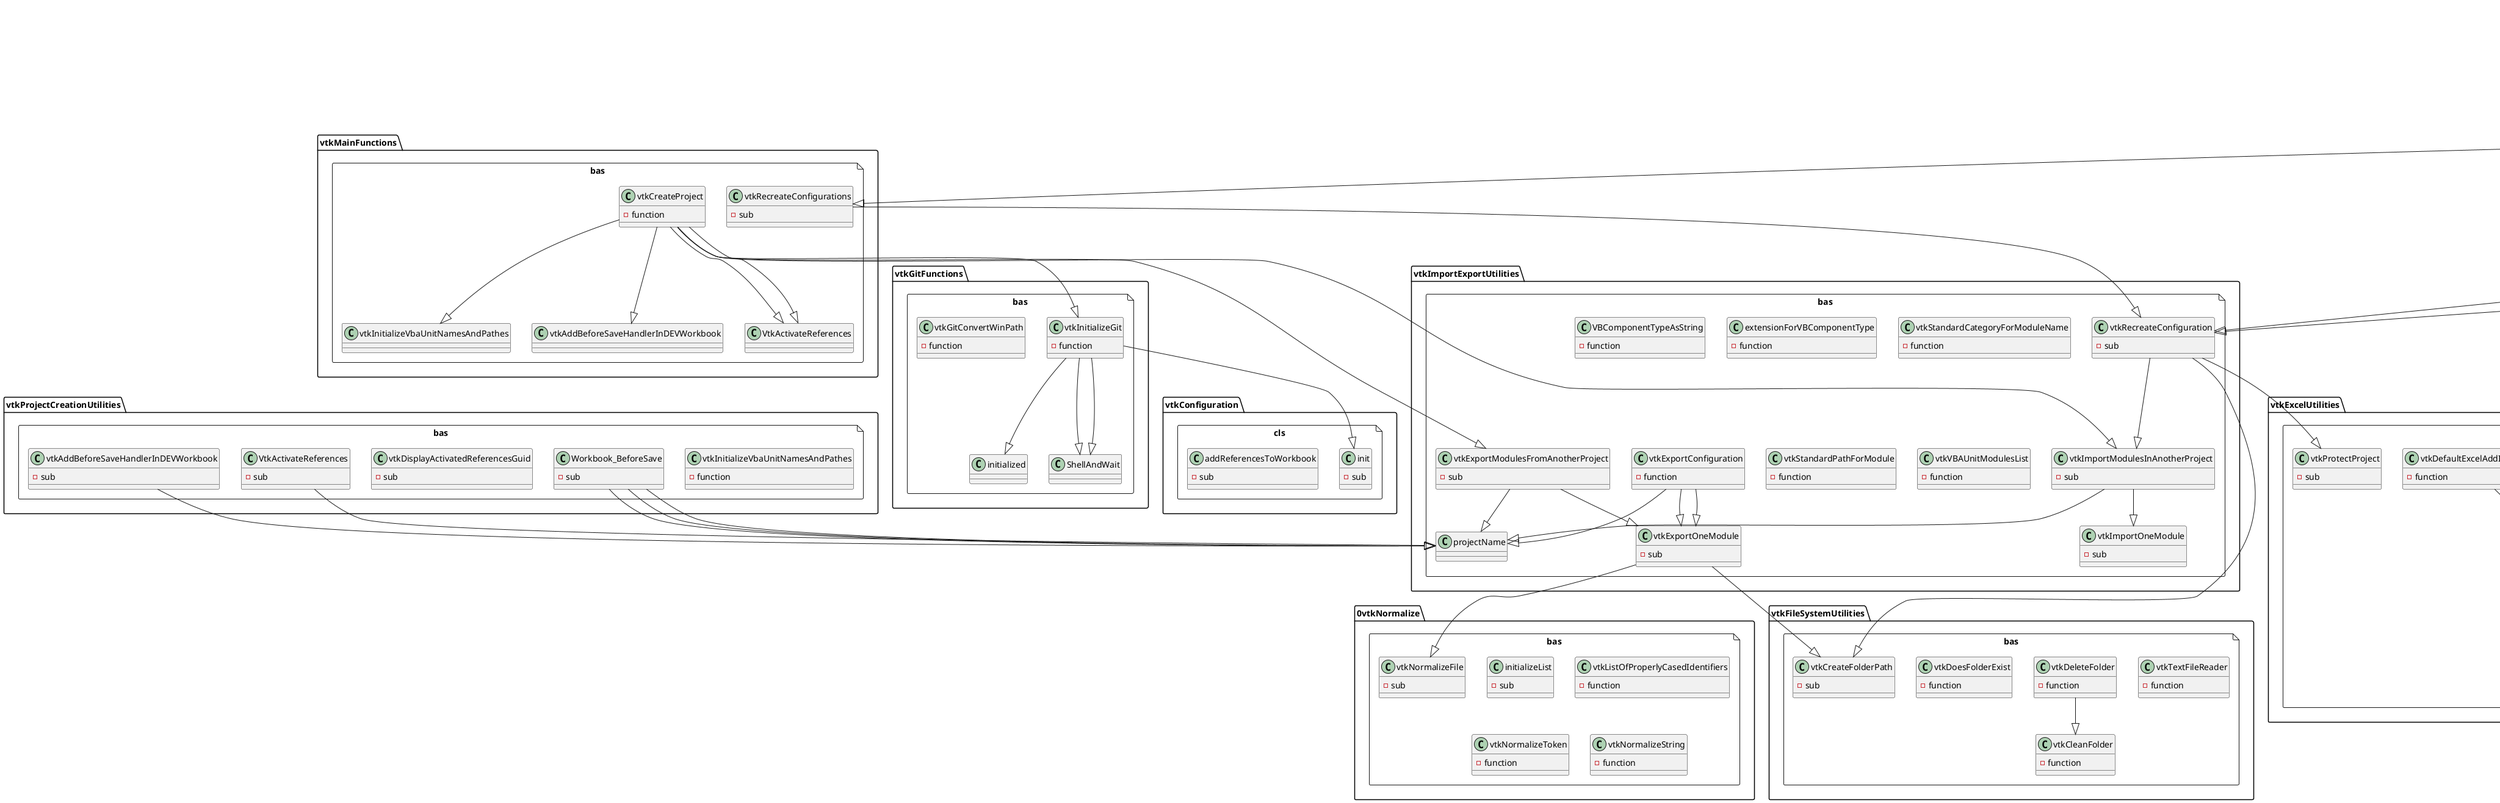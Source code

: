 @startuml
file 0vtkNormalize.bas{
class initializeList {
- sub
}
class vtkListOfProperlyCasedIdentifiers {
- function
}
class vtkNormalizeToken {
- function
}
class vtkNormalizeString {
- function
}
class vtkNormalizeFile {
- sub
}
}
file vtkConfiguration.cls{
class init {
- sub
}
class addReferencesToWorkbook {
- sub
}
}
file vtkConstants.bas{
}
file vtkCreateProjectForm.frm{
class BrowseButton_Click {
- sub
}
class CreateButton_Click {
- sub
}
class CancelButton_Click {
- sub
}
class ProjectPathTextBox_Change {
- sub
}
class ProjectNameTextBox_Change {
- sub
}
class UserForm_Initialize {
- sub
}
class enableCreateButton {
- sub
}
}
file vtkCreateProjectForm.frx{
}
file vtkEventHandler.cls{
class cbe_Click {
- sub
}
}
file vtkExcelUtilities.bas{
class vtkCreateExcelWorkbook {
- function
}
class vtkCreateExcelWorkbookForTestWithProjectName {
- function
}
class vtkCreateExcelWorkbookWithPathAndName {
- function
}
class vtkCloseAndKillWorkbook {
- sub
}
class VtkWorkbookIsOpen {
- function
}
class vtkDefaultExcelExtension {
- function
}
vtkDefaultExcelExtension -down-|> vtkExcelVersion
class vtkDefaultExcelAddInExtension {
- function
}
vtkDefaultExcelAddInExtension -down-|> vtkExcelVersion
class vtkExcelVersion {
- function
}
class vtkDefaultIsAddIn {
- function
}
class vtkReferencesInWorkbook {
- function
}
class vtkProtectProject {
- sub
}
}
file vtkExcelUtilities2003.bas{
class vtkDefaultFileFormat {
- function
}
}
file vtkExcelUtilities2007.bas{
class vtkDefaultFileFormat {
- function
}
}
file vtkFileSystemUtilities.bas{
class vtkTextFileReader {
- function
}
class vtkCleanFolder {
- function
}
class vtkDeleteFolder {
- function
}
vtkDeleteFolder -down-|> vtkCleanFolder
class vtkDoesFolderExist {
- function
}
class vtkCreateFolderPath {
- sub
}
}
file vtkGitFunctions.bas{
class vtkInitializeGit {
- function
}
vtkInitializeGit -down-|> initialized
vtkInitializeGit -down-|> init
vtkInitializeGit -down-|> ShellAndWait
vtkInitializeGit -down-|> ShellAndWait
class vtkGitConvertWinPath {
- function
}
}
file vtkImportExportUtilities.bas{
class VBComponentTypeAsString {
- function
}
class extensionForVBComponentType {
- function
}
class vtkStandardCategoryForModuleName {
- function
}
class vtkStandardPathForModule {
- function
}
class vtkVBAUnitModulesList {
- function
}
class vtkImportOneModule {
- sub
}
class vtkExportOneModule {
- sub
}
vtkExportOneModule -down-|> vtkCreateFolderPath
vtkExportOneModule -down-|> vtkNormalizeFile
class vtkExportModulesFromAnotherProject {
- sub
}
vtkExportModulesFromAnotherProject -down-|> projectName
vtkExportModulesFromAnotherProject -down-|> vtkExportOneModule
class vtkImportModulesInAnotherProject {
- sub
}
vtkImportModulesInAnotherProject -down-|> projectName
vtkImportModulesInAnotherProject -down-|> vtkImportOneModule
class vtkRecreateConfiguration {
- sub
}
vtkRecreateConfiguration -down-|> vtkImportModulesInAnotherProject
vtkRecreateConfiguration -down-|> vtkProtectProject
vtkRecreateConfiguration -down-|> vtkCreateFolderPath
class vtkExportConfiguration {
- function
}
vtkExportConfiguration -down-|> projectName
vtkExportConfiguration -down-|> vtkExportOneModule
vtkExportConfiguration -down-|> vtkExportOneModule
}
file vtkMainFunctions.bas{
class vtkCreateProject {
- function
}
vtkCreateProject -down-|> VtkActivateReferences
vtkCreateProject -down-|> vtkInitializeVbaUnitNamesAndPathes
vtkCreateProject -down-|> VtkActivateReferences
vtkCreateProject -down-|> vtkExportModulesFromAnotherProject
vtkCreateProject -down-|> vtkImportModulesInAnotherProject
vtkCreateProject -down-|> vtkAddBeforeSaveHandlerInDEVWorkbook
vtkCreateProject -down-|> vtkInitializeGit
class vtkRecreateConfigurations {
- sub
}
vtkRecreateConfigurations -down-|> vtkRecreateConfiguration
}
file vtkModule.cls{
class init {
- sub
}
class getPathForConfiguration {
- function
}
class setPathForConfiguration {
- function
}
}
file VtKPathUtilities.bas{
class vtkPathOfCurrentProject {
- function
}
class vtkPathToTestFolder {
- function
}
class vtkPathToSourceFolder {
- function
}
class vtkPathToTemplateFolder {
- function
}
class vtkGetFileExtension {
- function
}
class vtkStripFilePathOrNameOfExtension {
- function
}
class vtkConvertGenericExcelPath {
- function
}
class vtkStripPathOrNameOfVtkExtension {
- function
}
class vtkCreateTreeFolder {
- function
}
class vtkDeleteTreeFolder {
- sub
}
class vtkIsPathAbsolute {
- function
}
}
file vtkProject.cls{
class initialized {
- function
}
}
file vtkProjectCreationUtilities.bas{
class vtkInitializeVbaUnitNamesAndPathes {
- function
}
class VtkActivateReferences {
- sub
}
VtkActivateReferences -down-|> projectName
class vtkDisplayActivatedReferencesGuid {
- sub
}
class vtkAddBeforeSaveHandlerInDEVWorkbook {
- sub
}
vtkAddBeforeSaveHandlerInDEVWorkbook -down-|> projectName
class Workbook_BeforeSave {
- sub
}
Workbook_BeforeSave -down-|> projectName
Workbook_BeforeSave -down-|> projectName
Workbook_BeforeSave -down-|> projectName
}
file vtkProjects.bas{
class vtkProjectForName {
- function
}
class vtkResetProjects {
- sub
}
class getCurrentProjectName {
- function
}
}
file vtkRecreateConfigurationForm.frm{
class BrowseButton_Click {
- sub
}
class UserForm_Initialize {
- sub
}
class ConfigurationListBox_AfterUpdate {
- sub
}
class ConfigurationListBox_Change {
- sub
}
class CancelButton_Click {
- sub
}
class CreateConfigurationButton_Click {
- sub
}
CreateConfigurationButton_Click -down-|> vtkRecreateConfigurations
class validateXMLFileTextBox {
- sub
}
class enableReCreateButton {
- sub
}
class XMLFileTextBox_Change {
- sub
}
}
file vtkRecreateConfigurationForm.frx{
}
file vtkReference.cls{
class convertRelativePathToFullPath {
- function
}
class convertFullPathToRelativePath {
- function
}
class initWithVBAReference {
- sub
}
class addToWorkbook {
- sub
}
}
file vtkReferenceManager.cls{
class Class_Terminate {
- sub
}
class init {
- sub
}
init -down-|> references
init -down-|> setReferenceSheet
init -down-|> references
class setReferenceSheet {
- sub
}
setReferenceSheet -down-|> references
setReferenceSheet -down-|> initializeReferenceSheet
setReferenceSheet -down-|> alignConfigurationCount
class selfReference {
- function
}
class initializeReferenceSheet {
- sub
}
initializeReferenceSheet -down-|> references
initializeReferenceSheet -down-|> addConfiguration
initializeReferenceSheet -down-|> references
initializeReferenceSheet -down-|> addOneReference
initializeReferenceSheet -down-|> addOneReference
class alignConfigurationCount {
- sub
}
alignConfigurationCount -down-|> configurationCount
alignConfigurationCount -down-|> configurationCount
class configurationCount {
- function
}
class referenceCount {
- function
}
class addConfiguration {
- sub
}
class addReferences {
- sub
}
addReferences -down-|> addOneReference
class addOneReference {
- sub
}
class allReferences {
- function
}
class references {
- function
}
references -down-|> configurationCount
class setReferenceWihNumber {
- sub
}
setReferenceWihNumber -down-|> referenceCount
setReferenceWihNumber -down-|> configurationCount
}
file vtkShellAndWait.bas{
class ShellAndWait {
- function
}
}
file vtkToolBars.bas{
class vtkAddEventHandler {
- sub
}
class vtkClearEventHandlers {
- sub
}
class projectName {
- function
}
class toolBarName {
- function
}
class controlTag {
- function
}
controlTag -down-|> projectName
class vtkCreateToolbars {
- sub
}
vtkCreateToolbars -down-|> vtkCreateEmptyToolbars
vtkCreateToolbars -down-|> vtkCreateToolbarButton
vtkCreateToolbars -down-|> vtkCreateToolbarButton
vtkCreateToolbars -down-|> vtkCreateToolbarButton
class vtkCreateEmptyToolbars {
- sub
}
class vtkDeleteToolbars {
- sub
}
class vtkReactivateVBEToolBar {
- sub
}
vtkReactivateVBEToolBar -down-|> vtkAddEventHandler
class vtkCreateToolbarButton {
- sub
}
vtkCreateToolbarButton -down-|> vtkAddEventHandler
class vtkTestCommandBarButtonClicked {
- sub
}
class vtkTestCommandBarButtonClickedReset {
- sub
}
class vtkIsTestCommandBarButtonClicked {
- function
}
class vtkShowCreateProjectForm {
- sub
}
class vtkShowRecreateConfigurationForm {
- sub
}
class vtkClickForVBAToolKitRecreation {
- sub
}
vtkClickForVBAToolKitRecreation -down-|> vtkRecreateConfiguration
class vtkClickForVBAToolKitDEVRecreation {
- sub
}
vtkClickForVBAToolKitDEVRecreation -down-|> vtkRecreateConfiguration
}
file vtkWaitForm.frm{
}
file vtkWaitForm.frx{
}
file vtkXMLUtilities.bas{
class escapedString {
- function
}
class vtkExportConfigurationsAsXML {
- sub
}
vtkExportConfigurationsAsXML -down-|> projectName
vtkExportConfigurationsAsXML -down-|> projectName
vtkExportConfigurationsAsXML -down-|> initialized
vtkExportConfigurationsAsXML -down-|> initialized
vtkExportConfigurationsAsXML -down-|> projectName
}
@enduml

